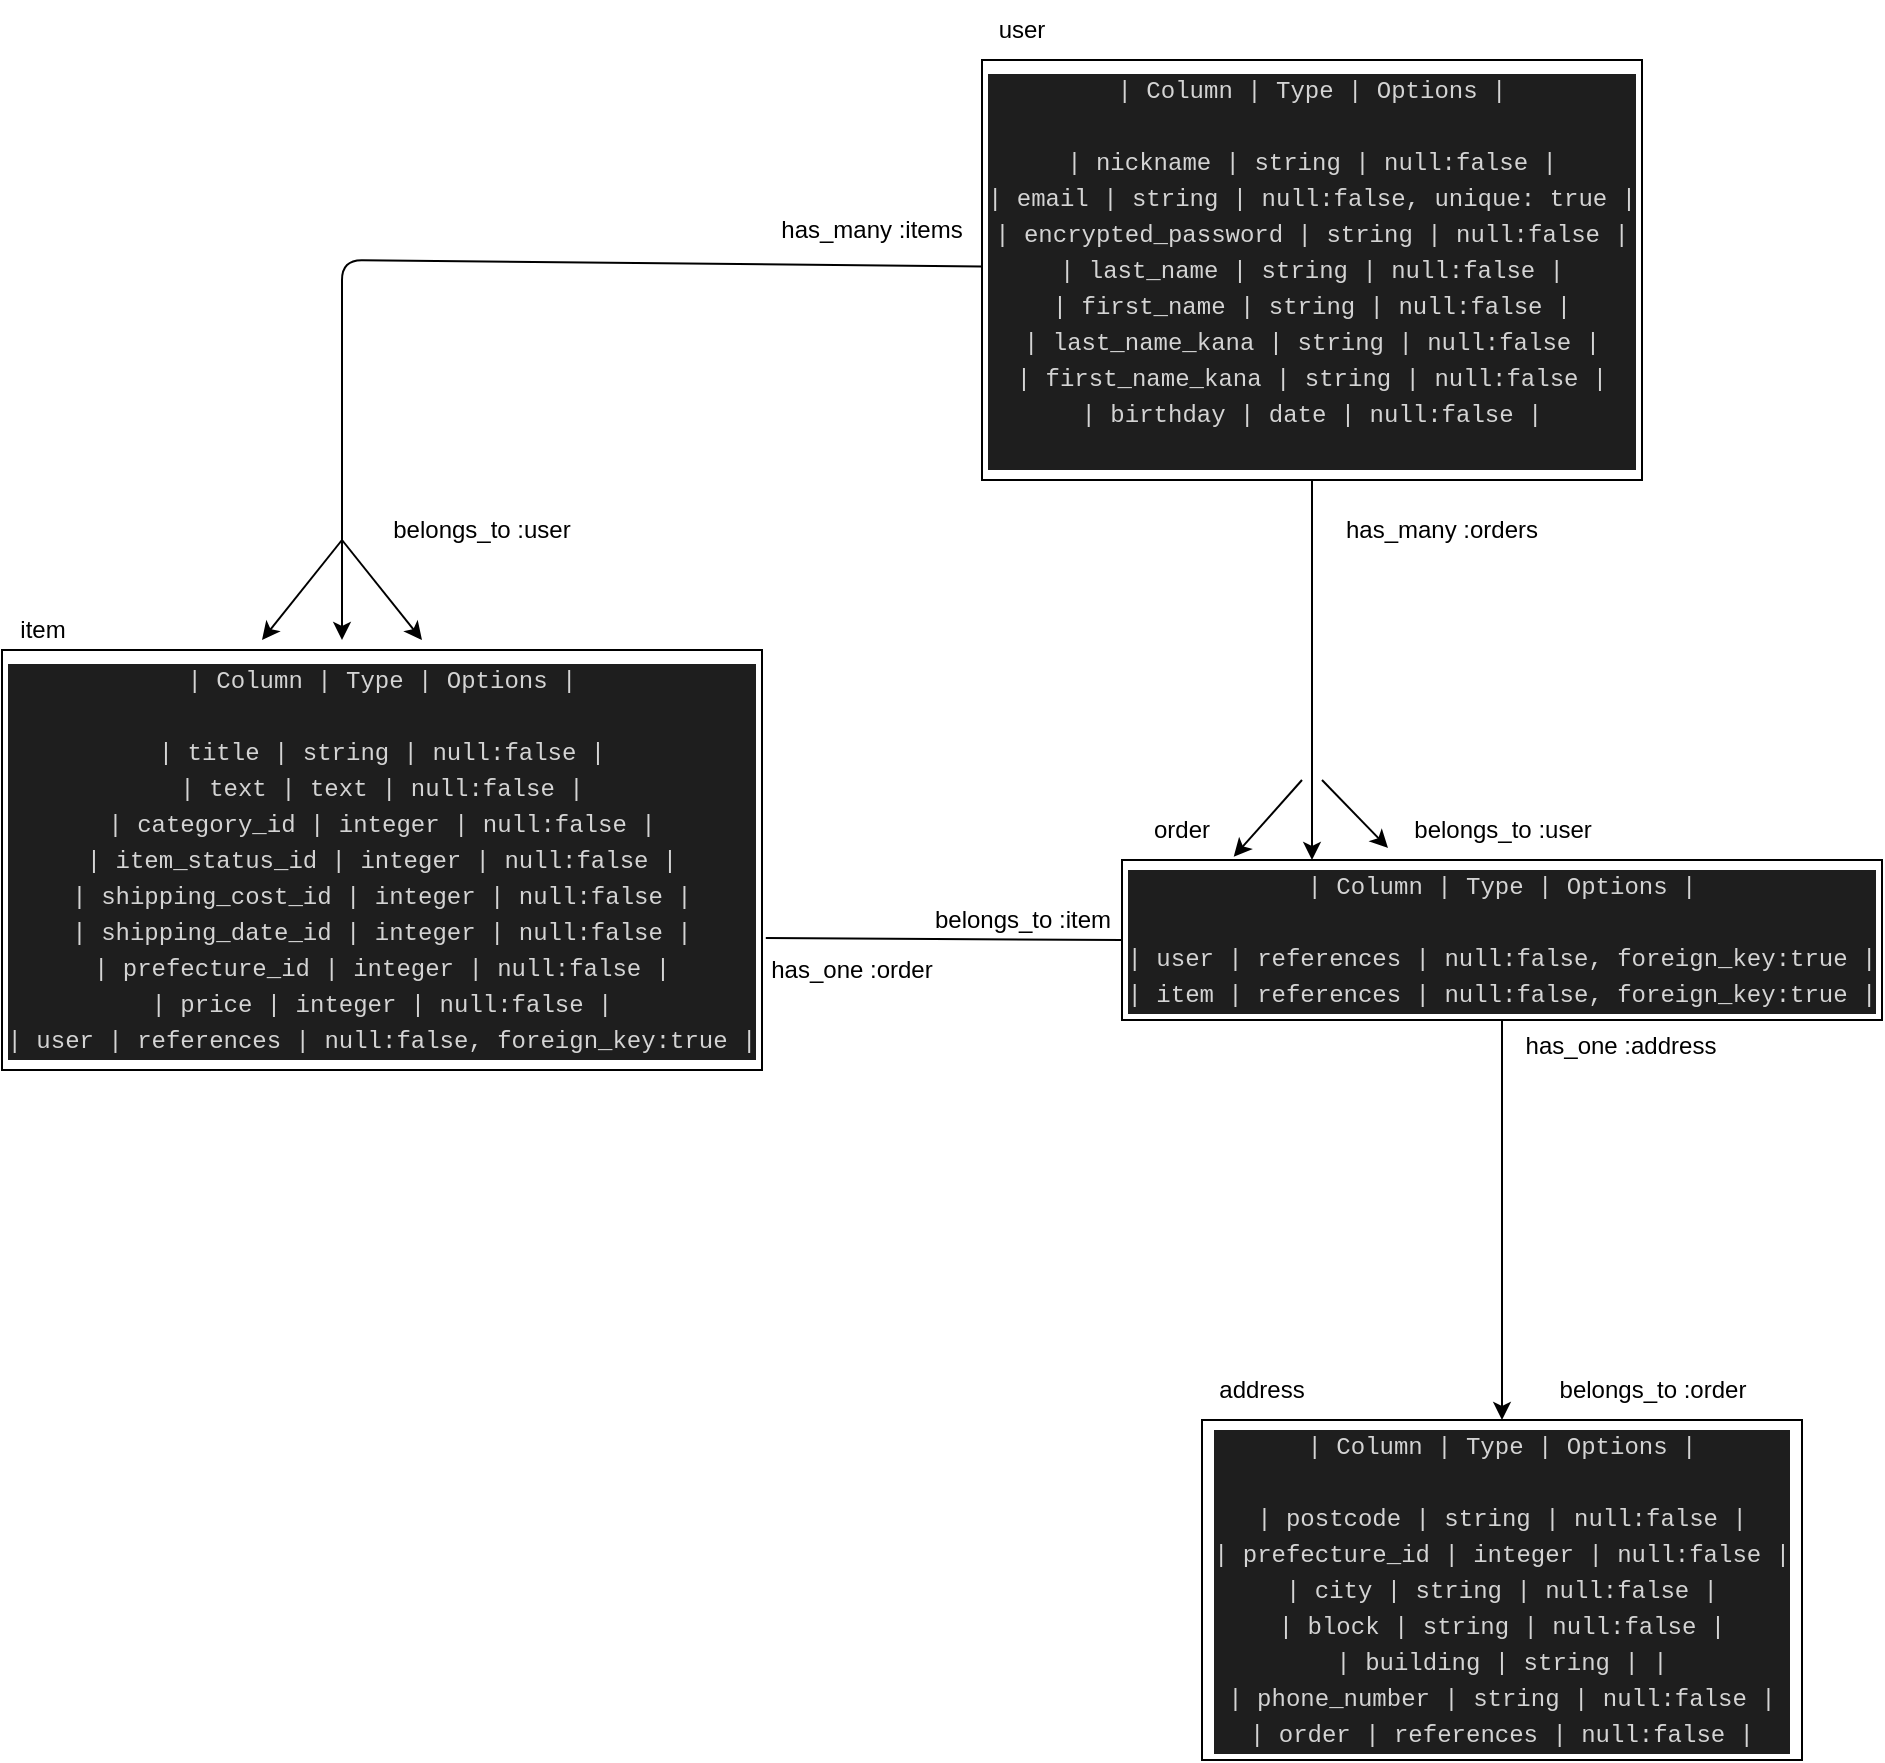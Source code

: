 <mxfile>
    <diagram id="GtWb8X0z294t8uu4RT4p" name="ページ1">
        <mxGraphModel dx="1434" dy="896" grid="1" gridSize="10" guides="1" tooltips="1" connect="1" arrows="1" fold="1" page="1" pageScale="1" pageWidth="827" pageHeight="1169" math="0" shadow="0">
            <root>
                <mxCell id="0"/>
                <mxCell id="1" parent="0"/>
                <mxCell id="6" style="edgeStyle=none;html=1;" edge="1" parent="1" source="2">
                    <mxGeometry relative="1" as="geometry">
                        <mxPoint x="-280" y="370" as="targetPoint"/>
                        <Array as="points">
                            <mxPoint x="-280" y="180"/>
                            <mxPoint x="-280" y="270"/>
                        </Array>
                    </mxGeometry>
                </mxCell>
                <mxCell id="12" style="edgeStyle=none;html=1;entryX=0.25;entryY=0;entryDx=0;entryDy=0;" edge="1" parent="1" source="2" target="11">
                    <mxGeometry relative="1" as="geometry"/>
                </mxCell>
                <mxCell id="2" value="&lt;div style=&quot;color: rgb(212 , 212 , 212) ; background-color: rgb(30 , 30 , 30) ; font-family: &amp;#34;menlo&amp;#34; , &amp;#34;monaco&amp;#34; , &amp;#34;courier new&amp;#34; , monospace ; line-height: 18px&quot;&gt;&lt;div&gt;| Column | Type            | Options               |&lt;/div&gt;&lt;br&gt;&lt;div&gt;| nickname | string | null:false |&lt;/div&gt;&lt;div&gt;| email | string | null:false, unique: true |&lt;/div&gt;&lt;div&gt;| encrypted_password | string | null:false |&lt;/div&gt;&lt;div&gt;| last_name | string | null:false |&lt;/div&gt;&lt;div&gt;| first_name | string | null:false |&lt;/div&gt;&lt;div&gt;| last_name_kana | string | null:false |&lt;/div&gt;&lt;div&gt;| first_name_kana | string | null:false |&lt;/div&gt;&lt;div&gt;| birthday | date | null:false |&lt;/div&gt;&lt;div&gt;&lt;br&gt;&lt;/div&gt;&lt;/div&gt;" style="rounded=0;whiteSpace=wrap;html=1;" vertex="1" parent="1">
                    <mxGeometry x="40" y="80" width="330" height="210" as="geometry"/>
                </mxCell>
                <mxCell id="3" value="&lt;div style=&quot;color: rgb(212 , 212 , 212) ; background-color: rgb(30 , 30 , 30) ; font-family: &amp;#34;menlo&amp;#34; , &amp;#34;monaco&amp;#34; , &amp;#34;courier new&amp;#34; , monospace ; line-height: 18px&quot;&gt;&lt;div&gt;| Column | Type            | Options               |&lt;/div&gt;&lt;br&gt;&lt;div&gt;| title | string | null:false |&lt;/div&gt;&lt;div&gt;| text | text | null:false |&lt;/div&gt;&lt;div&gt;| category_id | integer | null:false |&lt;/div&gt;&lt;div&gt;| item_status_id | integer | null:false |&lt;/div&gt;&lt;div&gt;| shipping_cost_id | integer | null:false |&lt;/div&gt;&lt;div&gt;| shipping_date_id | integer | null:false |&lt;/div&gt;&lt;div&gt;| prefecture_id | integer | null:false |&lt;/div&gt;&lt;div&gt;| price | integer | null:false |&lt;/div&gt;&lt;div&gt;| user | references | null:false, foreign_key:true |&lt;/div&gt;&lt;/div&gt;" style="rounded=0;whiteSpace=wrap;html=1;" vertex="1" parent="1">
                    <mxGeometry x="-450" y="375" width="380" height="210" as="geometry"/>
                </mxCell>
                <mxCell id="4" value="user" style="text;html=1;strokeColor=none;fillColor=none;align=center;verticalAlign=middle;whiteSpace=wrap;rounded=0;" vertex="1" parent="1">
                    <mxGeometry x="30" y="50" width="60" height="30" as="geometry"/>
                </mxCell>
                <mxCell id="7" value="" style="endArrow=classic;html=1;" edge="1" parent="1">
                    <mxGeometry width="50" height="50" relative="1" as="geometry">
                        <mxPoint x="-280" y="320" as="sourcePoint"/>
                        <mxPoint x="-240" y="370" as="targetPoint"/>
                        <Array as="points">
                            <mxPoint x="-280" y="320"/>
                        </Array>
                    </mxGeometry>
                </mxCell>
                <mxCell id="8" value="" style="endArrow=classic;html=1;" edge="1" parent="1">
                    <mxGeometry width="50" height="50" relative="1" as="geometry">
                        <mxPoint x="-280" y="320" as="sourcePoint"/>
                        <mxPoint x="-320" y="370" as="targetPoint"/>
                    </mxGeometry>
                </mxCell>
                <mxCell id="10" value="item" style="text;html=1;align=center;verticalAlign=middle;resizable=0;points=[];autosize=1;strokeColor=none;fillColor=none;" vertex="1" parent="1">
                    <mxGeometry x="-450" y="355" width="40" height="20" as="geometry"/>
                </mxCell>
                <mxCell id="18" style="edgeStyle=none;html=1;entryX=0.5;entryY=0;entryDx=0;entryDy=0;" edge="1" parent="1" source="11" target="17">
                    <mxGeometry relative="1" as="geometry"/>
                </mxCell>
                <mxCell id="11" value="&lt;div style=&quot;color: rgb(212 , 212 , 212) ; background-color: rgb(30 , 30 , 30) ; font-family: &amp;#34;menlo&amp;#34; , &amp;#34;monaco&amp;#34; , &amp;#34;courier new&amp;#34; , monospace ; line-height: 18px&quot;&gt;&lt;div&gt;| Column | Type            | Options               |&lt;/div&gt;&lt;br&gt;&lt;div&gt;| user | references | null:false, foreign_key:true |&lt;/div&gt;&lt;div&gt;| item | references | null:false, foreign_key:true |&lt;/div&gt;&lt;/div&gt;" style="rounded=0;whiteSpace=wrap;html=1;" vertex="1" parent="1">
                    <mxGeometry x="110" y="480" width="380" height="80" as="geometry"/>
                </mxCell>
                <mxCell id="13" value="" style="endArrow=classic;html=1;entryX=0.147;entryY=-0.021;entryDx=0;entryDy=0;entryPerimeter=0;" edge="1" parent="1" target="11">
                    <mxGeometry width="50" height="50" relative="1" as="geometry">
                        <mxPoint x="200" y="440" as="sourcePoint"/>
                        <mxPoint x="190" y="390" as="targetPoint"/>
                    </mxGeometry>
                </mxCell>
                <mxCell id="14" value="" style="endArrow=classic;html=1;entryX=0.35;entryY=-0.075;entryDx=0;entryDy=0;entryPerimeter=0;" edge="1" parent="1" target="11">
                    <mxGeometry width="50" height="50" relative="1" as="geometry">
                        <mxPoint x="210" y="440" as="sourcePoint"/>
                        <mxPoint x="190" y="390" as="targetPoint"/>
                    </mxGeometry>
                </mxCell>
                <mxCell id="15" value="order" style="text;html=1;strokeColor=none;fillColor=none;align=center;verticalAlign=middle;whiteSpace=wrap;rounded=0;" vertex="1" parent="1">
                    <mxGeometry x="110" y="450" width="60" height="30" as="geometry"/>
                </mxCell>
                <mxCell id="17" value="&lt;div style=&quot;color: rgb(212 , 212 , 212) ; background-color: rgb(30 , 30 , 30) ; font-family: &amp;#34;menlo&amp;#34; , &amp;#34;monaco&amp;#34; , &amp;#34;courier new&amp;#34; , monospace ; line-height: 18px&quot;&gt;&lt;div&gt;| Column | Type            | Options               |&lt;/div&gt;&lt;br&gt;&lt;div&gt;| postcode | string | null:false |&lt;/div&gt;&lt;div&gt;| prefecture_id | integer | null:false |&lt;/div&gt;&lt;div&gt;| city | string | null:false |&lt;/div&gt;&lt;div&gt;| block | string | null:false |&lt;/div&gt;&lt;div&gt;| building | string |         |&lt;/div&gt;&lt;div&gt;| phone_number | string | null:false |&lt;/div&gt;&lt;div&gt;| order | references | null:false |&lt;/div&gt;&lt;/div&gt;" style="rounded=0;whiteSpace=wrap;html=1;" vertex="1" parent="1">
                    <mxGeometry x="150" y="760" width="300" height="170" as="geometry"/>
                </mxCell>
                <mxCell id="19" value="address" style="text;html=1;strokeColor=none;fillColor=none;align=center;verticalAlign=middle;whiteSpace=wrap;rounded=0;" vertex="1" parent="1">
                    <mxGeometry x="150" y="730" width="60" height="30" as="geometry"/>
                </mxCell>
                <mxCell id="20" value="belongs_to :user" style="text;html=1;strokeColor=none;fillColor=none;align=center;verticalAlign=middle;whiteSpace=wrap;rounded=0;" vertex="1" parent="1">
                    <mxGeometry x="-270" y="300" width="120" height="30" as="geometry"/>
                </mxCell>
                <mxCell id="21" value="has_many :orders" style="text;html=1;strokeColor=none;fillColor=none;align=center;verticalAlign=middle;whiteSpace=wrap;rounded=0;" vertex="1" parent="1">
                    <mxGeometry x="220" y="300" width="100" height="30" as="geometry"/>
                </mxCell>
                <mxCell id="22" value="has_many :items" style="text;html=1;strokeColor=none;fillColor=none;align=center;verticalAlign=middle;whiteSpace=wrap;rounded=0;" vertex="1" parent="1">
                    <mxGeometry x="-70" y="150" width="110" height="30" as="geometry"/>
                </mxCell>
                <mxCell id="24" value="" style="endArrow=none;html=1;exitX=1.005;exitY=0.686;exitDx=0;exitDy=0;exitPerimeter=0;entryX=0;entryY=0.5;entryDx=0;entryDy=0;" edge="1" parent="1" source="3" target="11">
                    <mxGeometry width="50" height="50" relative="1" as="geometry">
                        <mxPoint x="40" y="470" as="sourcePoint"/>
                        <mxPoint x="90" y="420" as="targetPoint"/>
                    </mxGeometry>
                </mxCell>
                <mxCell id="25" value="has_one :order" style="text;html=1;strokeColor=none;fillColor=none;align=center;verticalAlign=middle;whiteSpace=wrap;rounded=0;" vertex="1" parent="1">
                    <mxGeometry x="-70" y="520" width="90" height="30" as="geometry"/>
                </mxCell>
                <mxCell id="27" value="belongs_to :item" style="text;html=1;align=center;verticalAlign=middle;resizable=0;points=[];autosize=1;strokeColor=none;fillColor=none;" vertex="1" parent="1">
                    <mxGeometry x="10" y="500" width="100" height="20" as="geometry"/>
                </mxCell>
                <mxCell id="29" value="belongs_to :user" style="text;html=1;align=center;verticalAlign=middle;resizable=0;points=[];autosize=1;strokeColor=none;fillColor=none;" vertex="1" parent="1">
                    <mxGeometry x="250" y="455" width="100" height="20" as="geometry"/>
                </mxCell>
                <mxCell id="30" value="&lt;br&gt;has_one :address" style="text;html=1;align=center;verticalAlign=middle;resizable=0;points=[];autosize=1;strokeColor=none;fillColor=none;" vertex="1" parent="1">
                    <mxGeometry x="304" y="550" width="110" height="30" as="geometry"/>
                </mxCell>
                <mxCell id="31" value="belongs_to :order" style="text;html=1;align=center;verticalAlign=middle;resizable=0;points=[];autosize=1;strokeColor=none;fillColor=none;" vertex="1" parent="1">
                    <mxGeometry x="320" y="735" width="110" height="20" as="geometry"/>
                </mxCell>
            </root>
        </mxGraphModel>
    </diagram>
</mxfile>